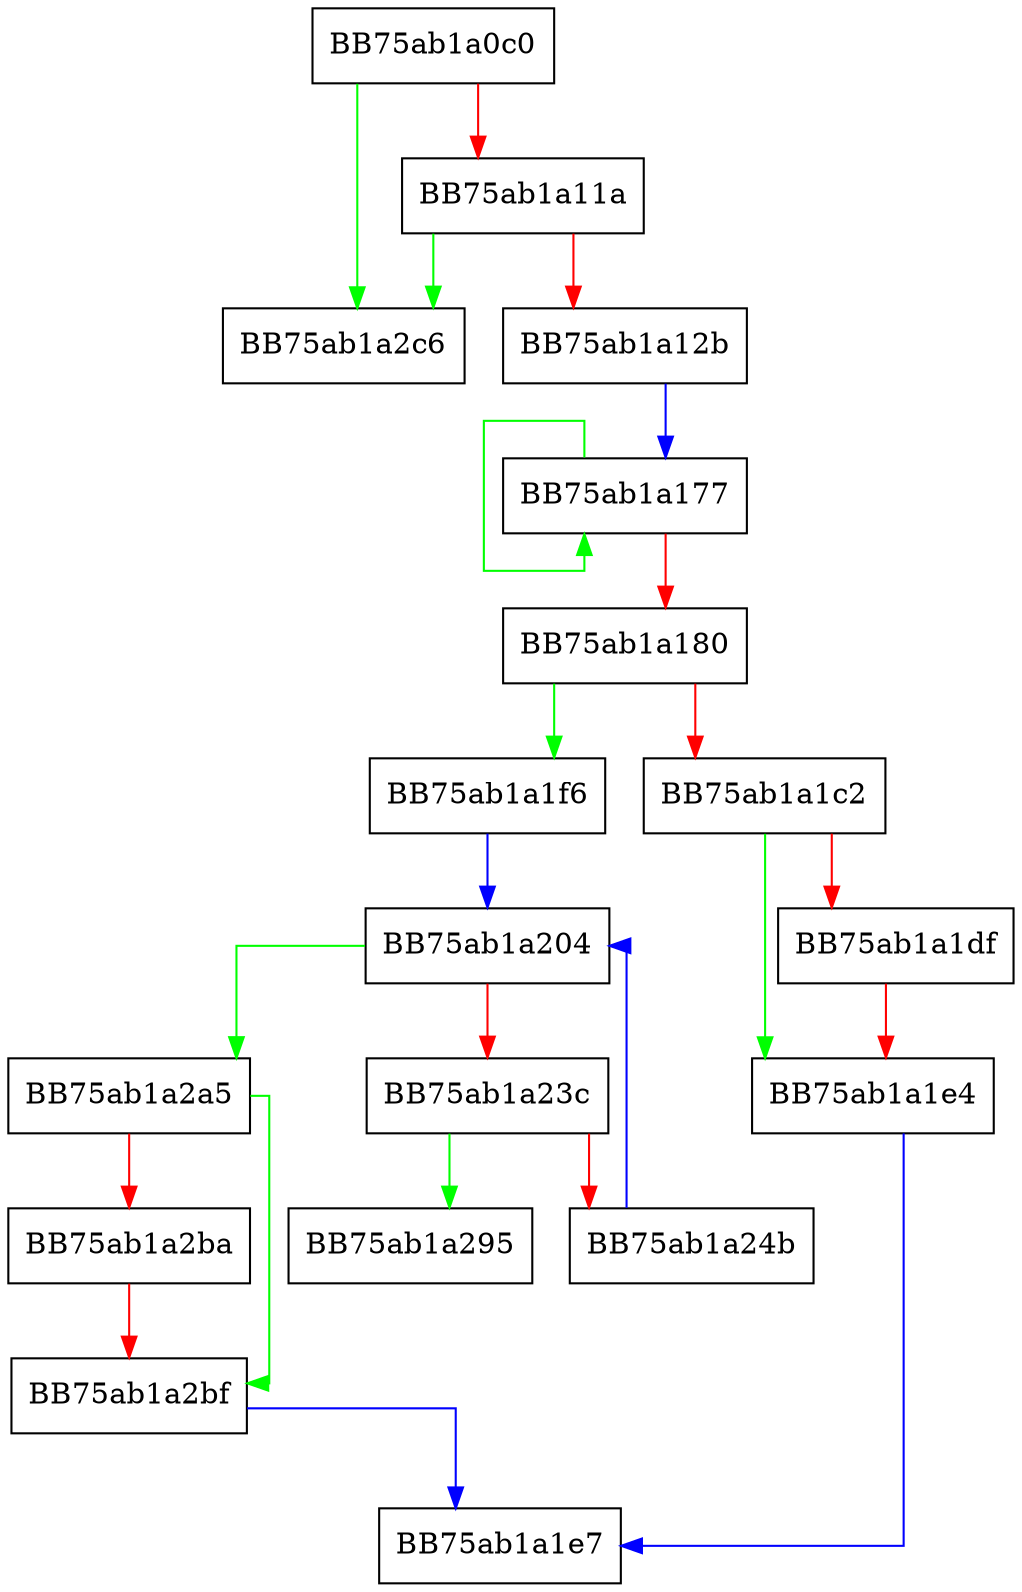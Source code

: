 digraph BinaryRegExpSearch {
  node [shape="box"];
  graph [splines=ortho];
  BB75ab1a0c0 -> BB75ab1a2c6 [color="green"];
  BB75ab1a0c0 -> BB75ab1a11a [color="red"];
  BB75ab1a11a -> BB75ab1a2c6 [color="green"];
  BB75ab1a11a -> BB75ab1a12b [color="red"];
  BB75ab1a12b -> BB75ab1a177 [color="blue"];
  BB75ab1a177 -> BB75ab1a177 [color="green"];
  BB75ab1a177 -> BB75ab1a180 [color="red"];
  BB75ab1a180 -> BB75ab1a1f6 [color="green"];
  BB75ab1a180 -> BB75ab1a1c2 [color="red"];
  BB75ab1a1c2 -> BB75ab1a1e4 [color="green"];
  BB75ab1a1c2 -> BB75ab1a1df [color="red"];
  BB75ab1a1df -> BB75ab1a1e4 [color="red"];
  BB75ab1a1e4 -> BB75ab1a1e7 [color="blue"];
  BB75ab1a1f6 -> BB75ab1a204 [color="blue"];
  BB75ab1a204 -> BB75ab1a2a5 [color="green"];
  BB75ab1a204 -> BB75ab1a23c [color="red"];
  BB75ab1a23c -> BB75ab1a295 [color="green"];
  BB75ab1a23c -> BB75ab1a24b [color="red"];
  BB75ab1a24b -> BB75ab1a204 [color="blue"];
  BB75ab1a2a5 -> BB75ab1a2bf [color="green"];
  BB75ab1a2a5 -> BB75ab1a2ba [color="red"];
  BB75ab1a2ba -> BB75ab1a2bf [color="red"];
  BB75ab1a2bf -> BB75ab1a1e7 [color="blue"];
}